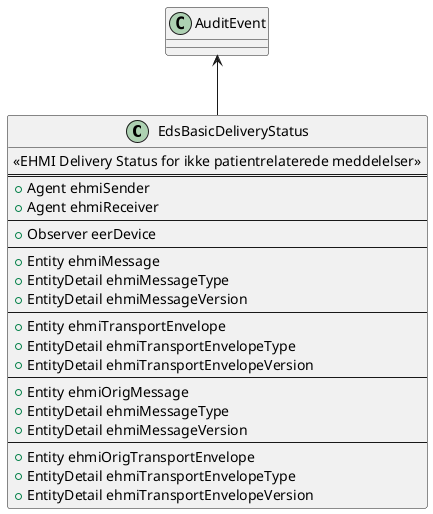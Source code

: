 @startuml

class EdsBasicDeliveryStatus {
<<EHMI Delivery Status for ikke patientrelaterede meddelelser>>
===
    + Agent ehmiSender
    + Agent ehmiReceiver
---
    + Observer eerDevice
---
    + Entity ehmiMessage
        + EntityDetail ehmiMessageType
        + EntityDetail ehmiMessageVersion
---
    + Entity ehmiTransportEnvelope
        + EntityDetail ehmiTransportEnvelopeType
        + EntityDetail ehmiTransportEnvelopeVersion
---
    + Entity ehmiOrigMessage
        + EntityDetail ehmiMessageType
        + EntityDetail ehmiMessageVersion
---
    + Entity ehmiOrigTransportEnvelope
        + EntityDetail ehmiTransportEnvelopeType
        + EntityDetail ehmiTransportEnvelopeVersion
}

AuditEvent <-- EdsBasicDeliveryStatus

@enduml